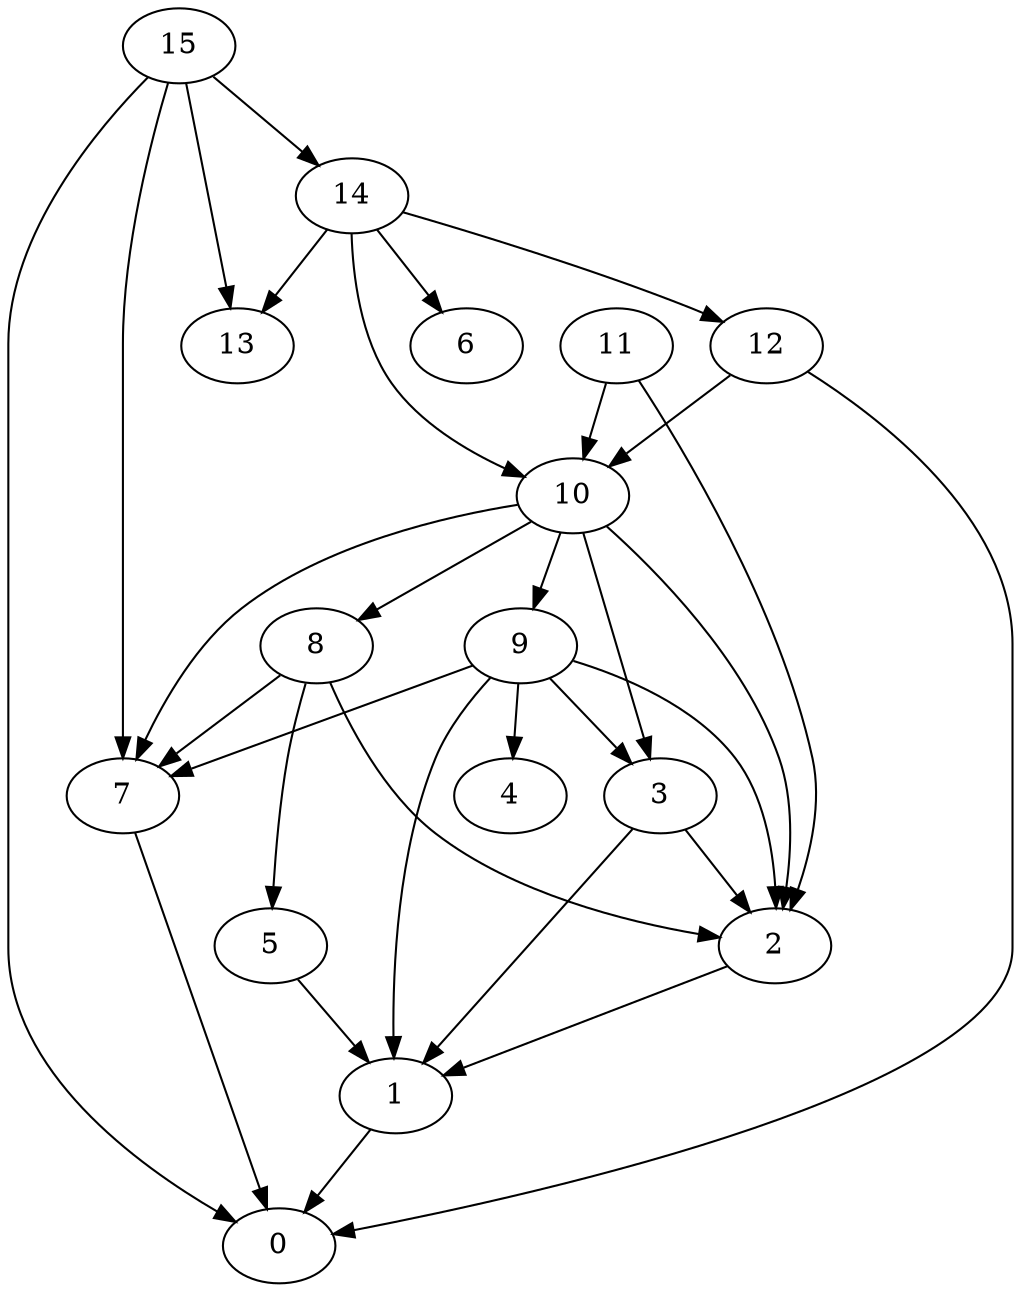 digraph "Random_Nodes_16_Density_1.94_CCR_0.99_WeightType_Random" {
	graph ["Duplicate states"=0,
		GraphType=Random,
		"Max states in OPEN"=0,
		Modes="120000ms; topo-ordered tasks, ; Pruning: task equivalence, fixed order ready list, ; F-value: ; Optimisation: best schedule length (\
SL) optimisation on equal, ",
		NumberOfTasks=16,
		"Pruned using list schedule length"=14949,
		"States removed from OPEN"=0,
		TargetSystem="Homogeneous-6",
		"Time to schedule (ms)"=669,
		"Total idle time"=232,
		"Total schedule length"=104,
		"Total sequential time"=186,
		"Total states created"=63068
	];
	15	["Finish time"=14,
		Processor=0,
		"Start time"=0,
		Weight=14];
	14	["Finish time"=26,
		Processor=0,
		"Start time"=14,
		Weight=12];
	15 -> 14	[Weight=5];
	7	["Finish time"=82,
		Processor=2,
		"Start time"=70,
		Weight=12];
	15 -> 7	[Weight=10];
	0	["Finish time"=104,
		Processor=1,
		"Start time"=92,
		Weight=12];
	15 -> 0	[Weight=2];
	13	["Finish time"=42,
		Processor=5,
		"Start time"=32,
		Weight=10];
	15 -> 13	[Weight=10];
	12	["Finish time"=32,
		Processor=0,
		"Start time"=26,
		Weight=6];
	14 -> 12	[Weight=3];
	10	["Finish time"=38,
		Processor=0,
		"Start time"=32,
		Weight=6];
	14 -> 10	[Weight=9];
	6	["Finish time"=48,
		Processor=4,
		"Start time"=34,
		Weight=14];
	14 -> 6	[Weight=8];
	14 -> 13	[Weight=6];
	11	["Finish time"=8,
		Processor=1,
		"Start time"=0,
		Weight=8];
	11 -> 10	[Weight=5];
	2	["Finish time"=78,
		Processor=1,
		"Start time"=74,
		Weight=4];
	11 -> 2	[Weight=5];
	12 -> 10	[Weight=5];
	12 -> 0	[Weight=5];
	9	["Finish time"=46,
		Processor=0,
		"Start time"=38,
		Weight=8];
	10 -> 9	[Weight=10];
	8	["Finish time"=64,
		Processor=0,
		"Start time"=46,
		Weight=18];
	10 -> 8	[Weight=9];
	3	["Finish time"=74,
		Processor=1,
		"Start time"=54,
		Weight=20];
	10 -> 3	[Weight=6];
	10 -> 2	[Weight=2];
	10 -> 7	[Weight=7];
	9 -> 3	[Weight=8];
	9 -> 2	[Weight=9];
	1	["Finish time"=92,
		Processor=1,
		"Start time"=80,
		Weight=12];
	9 -> 1	[Weight=3];
	9 -> 7	[Weight=4];
	4	["Finish time"=64,
		Processor=3,
		"Start time"=48,
		Weight=16];
	9 -> 4	[Weight=2];
	5	["Finish time"=78,
		Processor=0,
		"Start time"=64,
		Weight=14];
	8 -> 5	[Weight=4];
	8 -> 2	[Weight=8];
	8 -> 7	[Weight=6];
	3 -> 2	[Weight=7];
	3 -> 1	[Weight=4];
	5 -> 1	[Weight=2];
	2 -> 1	[Weight=4];
	1 -> 0	[Weight=9];
	7 -> 0	[Weight=7];
}
